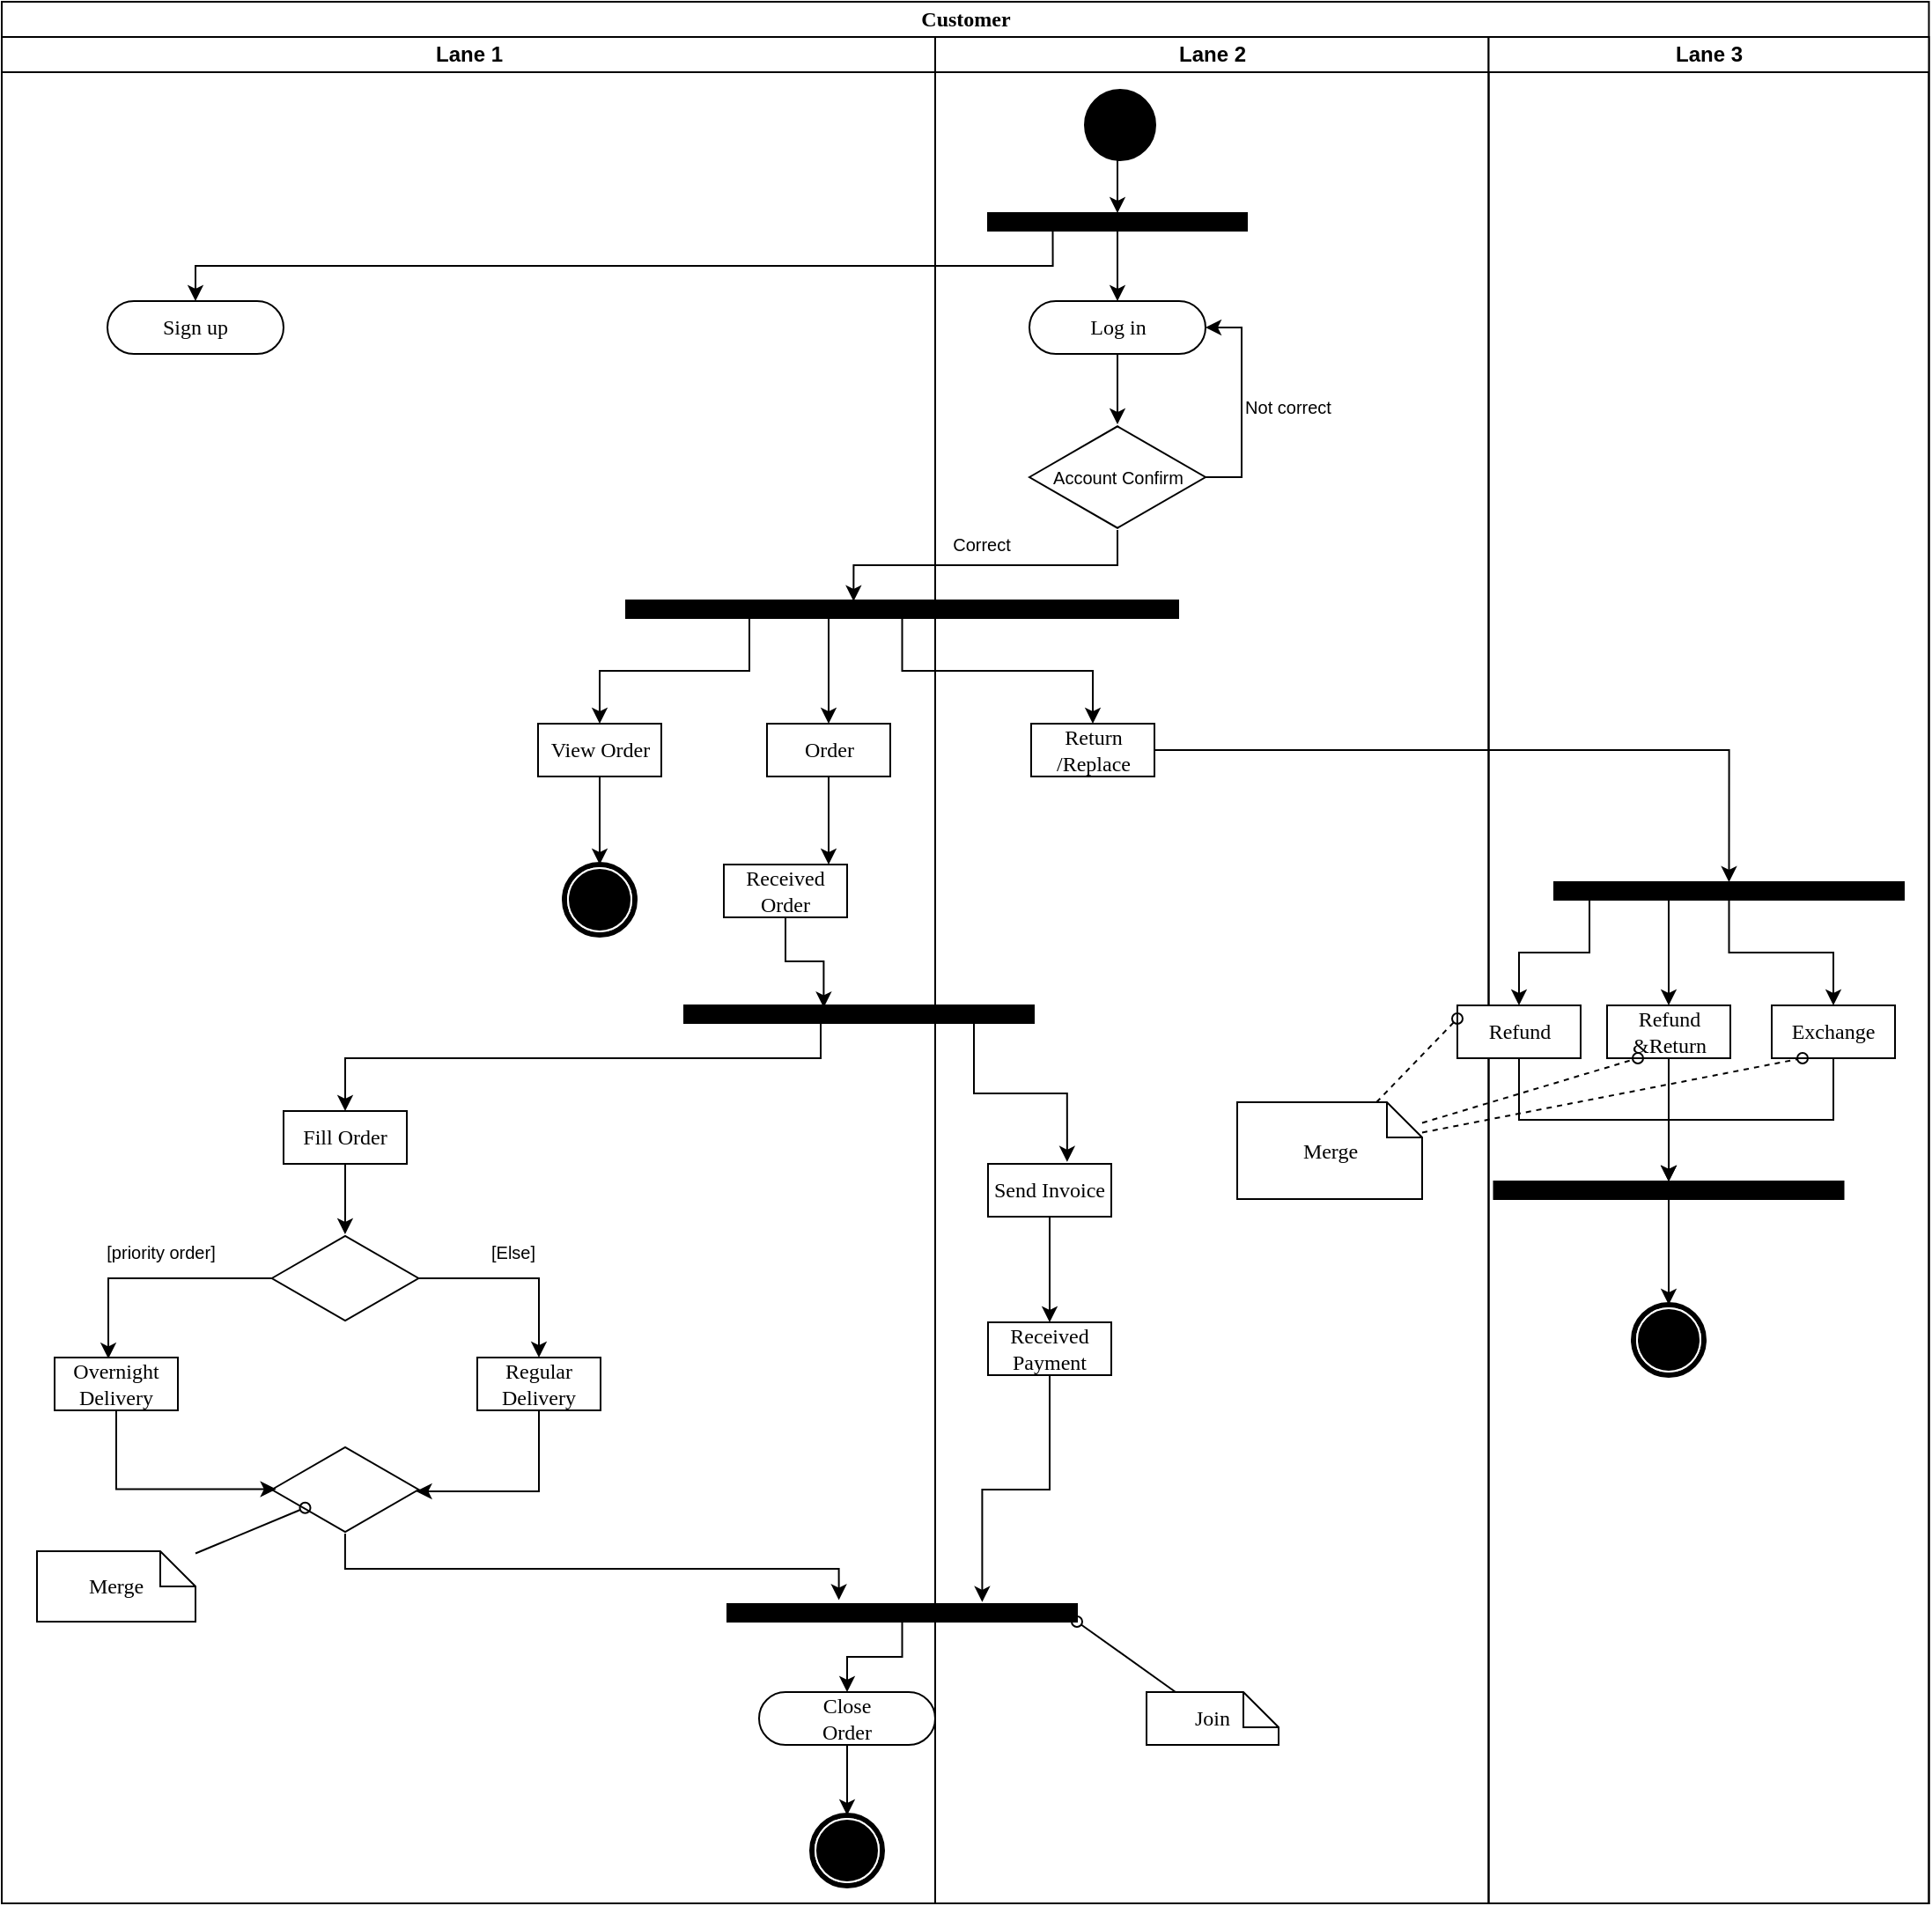 <mxfile version="20.8.16" type="device"><diagram name="Page-1" id="0783ab3e-0a74-02c8-0abd-f7b4e66b4bec"><mxGraphModel dx="1608" dy="1238" grid="1" gridSize="10" guides="1" tooltips="1" connect="1" arrows="1" fold="1" page="1" pageScale="1" pageWidth="850" pageHeight="1100" background="none" math="0" shadow="0"><root><mxCell id="0"/><mxCell id="1" parent="0"/><mxCell id="1c1d494c118603dd-1" value="Customer" style="swimlane;html=1;childLayout=stackLayout;startSize=20;rounded=0;shadow=0;comic=0;labelBackgroundColor=none;strokeWidth=1;fontFamily=Verdana;fontSize=12;align=center;" parent="1" vertex="1"><mxGeometry x="80" y="20" width="1094.25" height="1080" as="geometry"/></mxCell><mxCell id="1c1d494c118603dd-2" value="Lane 1" style="swimlane;html=1;startSize=20;" parent="1c1d494c118603dd-1" vertex="1"><mxGeometry y="20" width="530" height="1060" as="geometry"/></mxCell><mxCell id="JBbkvgNhzwLRMHrtA31k-7" value="Sign up" style="rounded=1;whiteSpace=wrap;html=1;shadow=0;comic=0;labelBackgroundColor=none;strokeWidth=1;fontFamily=Verdana;fontSize=12;align=center;arcSize=50;" vertex="1" parent="1c1d494c118603dd-2"><mxGeometry x="60" y="150" width="100" height="30" as="geometry"/></mxCell><mxCell id="JBbkvgNhzwLRMHrtA31k-56" value="Received Order" style="rounded=0;whiteSpace=wrap;html=1;shadow=0;comic=0;labelBackgroundColor=none;strokeWidth=1;fontFamily=Verdana;fontSize=12;align=center;arcSize=50;" vertex="1" parent="1c1d494c118603dd-2"><mxGeometry x="410" y="470" width="70" height="30" as="geometry"/></mxCell><mxCell id="JBbkvgNhzwLRMHrtA31k-64" style="edgeStyle=orthogonalEdgeStyle;rounded=0;orthogonalLoop=1;jettySize=auto;html=1;fontSize=10;endArrow=classic;endFill=1;" edge="1" parent="1c1d494c118603dd-2" source="JBbkvgNhzwLRMHrtA31k-59" target="JBbkvgNhzwLRMHrtA31k-63"><mxGeometry relative="1" as="geometry"/></mxCell><mxCell id="JBbkvgNhzwLRMHrtA31k-59" value="Fill Order" style="rounded=0;whiteSpace=wrap;html=1;shadow=0;comic=0;labelBackgroundColor=none;strokeWidth=1;fontFamily=Verdana;fontSize=12;align=center;arcSize=50;" vertex="1" parent="1c1d494c118603dd-2"><mxGeometry x="160" y="610" width="70" height="30" as="geometry"/></mxCell><mxCell id="JBbkvgNhzwLRMHrtA31k-68" value="[Else]" style="edgeStyle=orthogonalEdgeStyle;rounded=0;orthogonalLoop=1;jettySize=auto;html=1;entryX=0.5;entryY=0;entryDx=0;entryDy=0;fontSize=10;endArrow=classic;endFill=1;" edge="1" parent="1c1d494c118603dd-2" source="JBbkvgNhzwLRMHrtA31k-63" target="JBbkvgNhzwLRMHrtA31k-67"><mxGeometry x="-0.059" y="15" relative="1" as="geometry"><mxPoint as="offset"/></mxGeometry></mxCell><mxCell id="JBbkvgNhzwLRMHrtA31k-69" value="[priority order]" style="edgeStyle=orthogonalEdgeStyle;rounded=0;orthogonalLoop=1;jettySize=auto;html=1;entryX=0.436;entryY=0.022;entryDx=0;entryDy=0;entryPerimeter=0;fontSize=10;endArrow=classic;endFill=1;" edge="1" parent="1c1d494c118603dd-2" source="JBbkvgNhzwLRMHrtA31k-63" target="JBbkvgNhzwLRMHrtA31k-66"><mxGeometry x="-0.085" y="-15" relative="1" as="geometry"><mxPoint as="offset"/></mxGeometry></mxCell><mxCell id="JBbkvgNhzwLRMHrtA31k-63" value="" style="html=1;whiteSpace=wrap;aspect=fixed;shape=isoRectangle;fontSize=10;" vertex="1" parent="1c1d494c118603dd-2"><mxGeometry x="153.34" y="680" width="83.33" height="50" as="geometry"/></mxCell><mxCell id="JBbkvgNhzwLRMHrtA31k-65" value="" style="html=1;whiteSpace=wrap;aspect=fixed;shape=isoRectangle;fontSize=10;" vertex="1" parent="1c1d494c118603dd-2"><mxGeometry x="153.34" y="800" width="83.33" height="50" as="geometry"/></mxCell><mxCell id="JBbkvgNhzwLRMHrtA31k-71" style="edgeStyle=orthogonalEdgeStyle;rounded=0;orthogonalLoop=1;jettySize=auto;html=1;entryX=0.03;entryY=0.495;entryDx=0;entryDy=0;entryPerimeter=0;fontSize=10;endArrow=classic;endFill=1;" edge="1" parent="1c1d494c118603dd-2" source="JBbkvgNhzwLRMHrtA31k-66" target="JBbkvgNhzwLRMHrtA31k-65"><mxGeometry relative="1" as="geometry"><Array as="points"><mxPoint x="65" y="825"/></Array></mxGeometry></mxCell><mxCell id="JBbkvgNhzwLRMHrtA31k-66" value="Overnight&lt;br&gt;Delivery" style="rounded=0;whiteSpace=wrap;html=1;shadow=0;comic=0;labelBackgroundColor=none;strokeWidth=1;fontFamily=Verdana;fontSize=12;align=center;arcSize=50;" vertex="1" parent="1c1d494c118603dd-2"><mxGeometry x="30" y="750" width="70" height="30" as="geometry"/></mxCell><mxCell id="JBbkvgNhzwLRMHrtA31k-70" style="edgeStyle=orthogonalEdgeStyle;rounded=0;orthogonalLoop=1;jettySize=auto;html=1;entryX=0.983;entryY=0.519;entryDx=0;entryDy=0;entryPerimeter=0;fontSize=10;endArrow=classic;endFill=1;" edge="1" parent="1c1d494c118603dd-2" source="JBbkvgNhzwLRMHrtA31k-67" target="JBbkvgNhzwLRMHrtA31k-65"><mxGeometry relative="1" as="geometry"><Array as="points"><mxPoint x="305" y="826"/></Array></mxGeometry></mxCell><mxCell id="JBbkvgNhzwLRMHrtA31k-67" value="Regular&lt;br&gt;Delivery" style="rounded=0;whiteSpace=wrap;html=1;shadow=0;comic=0;labelBackgroundColor=none;strokeWidth=1;fontFamily=Verdana;fontSize=12;align=center;arcSize=50;" vertex="1" parent="1c1d494c118603dd-2"><mxGeometry x="270" y="750" width="70" height="30" as="geometry"/></mxCell><mxCell id="JBbkvgNhzwLRMHrtA31k-73" style="rounded=0;orthogonalLoop=1;jettySize=auto;html=1;entryX=0.227;entryY=0.707;entryDx=0;entryDy=0;entryPerimeter=0;fontSize=10;endArrow=oval;endFill=0;" edge="1" parent="1c1d494c118603dd-2" source="JBbkvgNhzwLRMHrtA31k-72" target="JBbkvgNhzwLRMHrtA31k-65"><mxGeometry relative="1" as="geometry"/></mxCell><mxCell id="JBbkvgNhzwLRMHrtA31k-72" value="Merge" style="shape=note;whiteSpace=wrap;html=1;rounded=0;shadow=0;comic=0;labelBackgroundColor=none;strokeWidth=1;fontFamily=Verdana;fontSize=12;align=center;size=20;" vertex="1" parent="1c1d494c118603dd-2"><mxGeometry x="20" y="860" width="90" height="40" as="geometry"/></mxCell><mxCell id="JBbkvgNhzwLRMHrtA31k-89" style="edgeStyle=orthogonalEdgeStyle;rounded=0;orthogonalLoop=1;jettySize=auto;html=1;entryX=0.5;entryY=0;entryDx=0;entryDy=0;fontSize=10;endArrow=classic;endFill=1;" edge="1" parent="1c1d494c118603dd-2" source="JBbkvgNhzwLRMHrtA31k-86" target="JBbkvgNhzwLRMHrtA31k-88"><mxGeometry relative="1" as="geometry"/></mxCell><mxCell id="JBbkvgNhzwLRMHrtA31k-86" value="Close&lt;br&gt;Order" style="rounded=1;whiteSpace=wrap;html=1;shadow=0;comic=0;labelBackgroundColor=none;strokeWidth=1;fontFamily=Verdana;fontSize=12;align=center;arcSize=50;" vertex="1" parent="1c1d494c118603dd-2"><mxGeometry x="430" y="940" width="100" height="30" as="geometry"/></mxCell><mxCell id="JBbkvgNhzwLRMHrtA31k-88" value="" style="shape=mxgraph.bpmn.shape;html=1;verticalLabelPosition=bottom;labelBackgroundColor=#ffffff;verticalAlign=top;perimeter=ellipsePerimeter;outline=end;symbol=terminate;rounded=0;shadow=0;comic=0;strokeWidth=1;fontFamily=Verdana;fontSize=12;align=center;" vertex="1" parent="1c1d494c118603dd-2"><mxGeometry x="460" y="1010" width="40" height="40" as="geometry"/></mxCell><mxCell id="JBbkvgNhzwLRMHrtA31k-11" style="edgeStyle=orthogonalEdgeStyle;rounded=0;orthogonalLoop=1;jettySize=auto;html=1;exitX=0.25;exitY=1;exitDx=0;exitDy=0;entryX=0.5;entryY=0;entryDx=0;entryDy=0;endArrow=classic;endFill=1;" edge="1" parent="1c1d494c118603dd-1" source="60571a20871a0731-3" target="JBbkvgNhzwLRMHrtA31k-7"><mxGeometry relative="1" as="geometry"/></mxCell><mxCell id="JBbkvgNhzwLRMHrtA31k-33" style="edgeStyle=orthogonalEdgeStyle;rounded=0;orthogonalLoop=1;jettySize=auto;html=1;entryX=0.5;entryY=0;entryDx=0;entryDy=0;fontSize=10;endArrow=classic;endFill=1;" edge="1" parent="1c1d494c118603dd-1" source="JBbkvgNhzwLRMHrtA31k-24" target="JBbkvgNhzwLRMHrtA31k-32"><mxGeometry relative="1" as="geometry"/></mxCell><mxCell id="1c1d494c118603dd-3" value="Lane 2" style="swimlane;html=1;startSize=20;" parent="1c1d494c118603dd-1" vertex="1"><mxGeometry x="530" y="20" width="314.25" height="1060" as="geometry"/></mxCell><mxCell id="JBbkvgNhzwLRMHrtA31k-9" style="edgeStyle=orthogonalEdgeStyle;rounded=0;orthogonalLoop=1;jettySize=auto;html=1;entryX=0.5;entryY=0;entryDx=0;entryDy=0;endArrow=classic;endFill=1;" edge="1" parent="1c1d494c118603dd-3" source="60571a20871a0731-3" target="JBbkvgNhzwLRMHrtA31k-6"><mxGeometry relative="1" as="geometry"/></mxCell><mxCell id="60571a20871a0731-3" value="" style="whiteSpace=wrap;html=1;rounded=0;shadow=0;comic=0;labelBackgroundColor=none;strokeWidth=1;fillColor=#000000;fontFamily=Verdana;fontSize=12;align=center;rotation=0;" parent="1c1d494c118603dd-3" vertex="1"><mxGeometry x="30" y="100" width="147" height="10" as="geometry"/></mxCell><mxCell id="JBbkvgNhzwLRMHrtA31k-5" style="edgeStyle=orthogonalEdgeStyle;rounded=0;orthogonalLoop=1;jettySize=auto;html=1;exitX=0.5;exitY=1;exitDx=0;exitDy=0;entryX=0.5;entryY=0;entryDx=0;entryDy=0;" edge="1" parent="1c1d494c118603dd-3" source="60571a20871a0731-4" target="60571a20871a0731-3"><mxGeometry relative="1" as="geometry"/></mxCell><mxCell id="60571a20871a0731-4" value="" style="ellipse;whiteSpace=wrap;html=1;rounded=0;shadow=0;comic=0;labelBackgroundColor=none;strokeWidth=1;fillColor=#000000;fontFamily=Verdana;fontSize=12;align=center;" parent="1c1d494c118603dd-3" vertex="1"><mxGeometry x="85" y="30" width="40" height="40" as="geometry"/></mxCell><mxCell id="JBbkvgNhzwLRMHrtA31k-16" style="edgeStyle=orthogonalEdgeStyle;rounded=0;orthogonalLoop=1;jettySize=auto;html=1;exitX=0.5;exitY=1;exitDx=0;exitDy=0;endArrow=classic;endFill=1;" edge="1" parent="1c1d494c118603dd-3" source="JBbkvgNhzwLRMHrtA31k-6" target="JBbkvgNhzwLRMHrtA31k-14"><mxGeometry relative="1" as="geometry"/></mxCell><mxCell id="JBbkvgNhzwLRMHrtA31k-6" value="Log in" style="rounded=1;whiteSpace=wrap;html=1;shadow=0;comic=0;labelBackgroundColor=none;strokeWidth=1;fontFamily=Verdana;fontSize=12;align=center;arcSize=50;" vertex="1" parent="1c1d494c118603dd-3"><mxGeometry x="53.5" y="150" width="100" height="30" as="geometry"/></mxCell><mxCell id="JBbkvgNhzwLRMHrtA31k-17" value="Not correct" style="edgeStyle=orthogonalEdgeStyle;rounded=0;orthogonalLoop=1;jettySize=auto;html=1;entryX=1;entryY=0.5;entryDx=0;entryDy=0;fontSize=10;endArrow=classic;endFill=1;" edge="1" parent="1c1d494c118603dd-3" source="JBbkvgNhzwLRMHrtA31k-14" target="JBbkvgNhzwLRMHrtA31k-6"><mxGeometry x="-0.04" y="-26" relative="1" as="geometry"><Array as="points"><mxPoint x="174" y="250"/><mxPoint x="174" y="165"/></Array><mxPoint as="offset"/></mxGeometry></mxCell><mxCell id="JBbkvgNhzwLRMHrtA31k-14" value="&lt;font style=&quot;font-size: 10px;&quot;&gt;Account Confirm&lt;/font&gt;" style="html=1;whiteSpace=wrap;aspect=fixed;shape=isoRectangle;" vertex="1" parent="1c1d494c118603dd-3"><mxGeometry x="53.5" y="220" width="100" height="60" as="geometry"/></mxCell><mxCell id="JBbkvgNhzwLRMHrtA31k-18" value="" style="whiteSpace=wrap;html=1;rounded=0;shadow=0;comic=0;labelBackgroundColor=none;strokeWidth=1;fillColor=#000000;fontFamily=Verdana;fontSize=12;align=center;rotation=0;" vertex="1" parent="1c1d494c118603dd-3"><mxGeometry x="-175.5" y="320" width="313.5" height="10" as="geometry"/></mxCell><mxCell id="JBbkvgNhzwLRMHrtA31k-19" style="edgeStyle=orthogonalEdgeStyle;rounded=0;orthogonalLoop=1;jettySize=auto;html=1;entryX=0.412;entryY=0.05;entryDx=0;entryDy=0;entryPerimeter=0;fontSize=10;endArrow=classic;endFill=1;" edge="1" parent="1c1d494c118603dd-3" source="JBbkvgNhzwLRMHrtA31k-14" target="JBbkvgNhzwLRMHrtA31k-18"><mxGeometry relative="1" as="geometry"/></mxCell><mxCell id="JBbkvgNhzwLRMHrtA31k-21" value="Correct" style="edgeLabel;html=1;align=center;verticalAlign=middle;resizable=0;points=[];fontSize=10;" vertex="1" connectable="0" parent="JBbkvgNhzwLRMHrtA31k-19"><mxGeometry x="-0.013" y="-2" relative="1" as="geometry"><mxPoint x="-4" y="-10" as="offset"/></mxGeometry></mxCell><mxCell id="JBbkvgNhzwLRMHrtA31k-22" value="View Order" style="rounded=0;whiteSpace=wrap;html=1;shadow=0;comic=0;labelBackgroundColor=none;strokeWidth=1;fontFamily=Verdana;fontSize=12;align=center;arcSize=50;" vertex="1" parent="1c1d494c118603dd-3"><mxGeometry x="-225.5" y="390" width="70" height="30" as="geometry"/></mxCell><mxCell id="JBbkvgNhzwLRMHrtA31k-25" style="edgeStyle=orthogonalEdgeStyle;rounded=0;orthogonalLoop=1;jettySize=auto;html=1;entryX=0.5;entryY=0;entryDx=0;entryDy=0;fontSize=10;endArrow=classic;endFill=1;" edge="1" parent="1c1d494c118603dd-3" source="JBbkvgNhzwLRMHrtA31k-18" target="JBbkvgNhzwLRMHrtA31k-22"><mxGeometry relative="1" as="geometry"><Array as="points"><mxPoint x="-105.5" y="360"/><mxPoint x="-190.5" y="360"/></Array></mxGeometry></mxCell><mxCell id="JBbkvgNhzwLRMHrtA31k-23" value="Order" style="rounded=0;whiteSpace=wrap;html=1;shadow=0;comic=0;labelBackgroundColor=none;strokeWidth=1;fontFamily=Verdana;fontSize=12;align=center;arcSize=50;" vertex="1" parent="1c1d494c118603dd-3"><mxGeometry x="-95.5" y="390" width="70" height="30" as="geometry"/></mxCell><mxCell id="JBbkvgNhzwLRMHrtA31k-26" style="edgeStyle=orthogonalEdgeStyle;rounded=0;orthogonalLoop=1;jettySize=auto;html=1;entryX=0.5;entryY=0;entryDx=0;entryDy=0;fontSize=10;endArrow=classic;endFill=1;" edge="1" parent="1c1d494c118603dd-3" source="JBbkvgNhzwLRMHrtA31k-18" target="JBbkvgNhzwLRMHrtA31k-23"><mxGeometry relative="1" as="geometry"><Array as="points"><mxPoint x="-60.5" y="350"/><mxPoint x="-60.5" y="350"/></Array></mxGeometry></mxCell><mxCell id="JBbkvgNhzwLRMHrtA31k-24" value="Return&lt;br&gt;/Replace" style="rounded=0;whiteSpace=wrap;html=1;shadow=0;comic=0;labelBackgroundColor=none;strokeWidth=1;fontFamily=Verdana;fontSize=12;align=center;arcSize=50;" vertex="1" parent="1c1d494c118603dd-3"><mxGeometry x="54.5" y="390" width="70" height="30" as="geometry"/></mxCell><mxCell id="JBbkvgNhzwLRMHrtA31k-27" style="edgeStyle=orthogonalEdgeStyle;rounded=0;orthogonalLoop=1;jettySize=auto;html=1;entryX=0.5;entryY=0;entryDx=0;entryDy=0;fontSize=10;endArrow=classic;endFill=1;" edge="1" parent="1c1d494c118603dd-3" source="JBbkvgNhzwLRMHrtA31k-18" target="JBbkvgNhzwLRMHrtA31k-24"><mxGeometry relative="1" as="geometry"/></mxCell><mxCell id="JBbkvgNhzwLRMHrtA31k-28" value="" style="shape=mxgraph.bpmn.shape;html=1;verticalLabelPosition=bottom;labelBackgroundColor=#ffffff;verticalAlign=top;perimeter=ellipsePerimeter;outline=end;symbol=terminate;rounded=0;shadow=0;comic=0;strokeWidth=1;fontFamily=Verdana;fontSize=12;align=center;" vertex="1" parent="1c1d494c118603dd-3"><mxGeometry x="-210.5" y="470" width="40" height="40" as="geometry"/></mxCell><mxCell id="JBbkvgNhzwLRMHrtA31k-29" style="edgeStyle=orthogonalEdgeStyle;rounded=0;orthogonalLoop=1;jettySize=auto;html=1;entryX=0.5;entryY=0;entryDx=0;entryDy=0;fontSize=10;endArrow=classic;endFill=1;" edge="1" parent="1c1d494c118603dd-3" source="JBbkvgNhzwLRMHrtA31k-22" target="JBbkvgNhzwLRMHrtA31k-28"><mxGeometry relative="1" as="geometry"/></mxCell><mxCell id="JBbkvgNhzwLRMHrtA31k-31" style="edgeStyle=orthogonalEdgeStyle;rounded=0;orthogonalLoop=1;jettySize=auto;html=1;entryX=0.5;entryY=0;entryDx=0;entryDy=0;fontSize=10;endArrow=classic;endFill=1;" edge="1" parent="1c1d494c118603dd-3" source="JBbkvgNhzwLRMHrtA31k-23"><mxGeometry relative="1" as="geometry"><mxPoint x="-60.5" y="470.0" as="targetPoint"/></mxGeometry></mxCell><mxCell id="JBbkvgNhzwLRMHrtA31k-77" style="edgeStyle=orthogonalEdgeStyle;rounded=0;orthogonalLoop=1;jettySize=auto;html=1;entryX=0.642;entryY=-0.037;entryDx=0;entryDy=0;entryPerimeter=0;fontSize=10;endArrow=classic;endFill=1;" edge="1" parent="1c1d494c118603dd-3" source="JBbkvgNhzwLRMHrtA31k-57" target="JBbkvgNhzwLRMHrtA31k-61"><mxGeometry relative="1" as="geometry"><Array as="points"><mxPoint x="22" y="600"/><mxPoint x="75" y="600"/></Array></mxGeometry></mxCell><mxCell id="JBbkvgNhzwLRMHrtA31k-57" value="" style="whiteSpace=wrap;html=1;rounded=0;shadow=0;comic=0;labelBackgroundColor=none;strokeWidth=1;fillColor=#000000;fontFamily=Verdana;fontSize=12;align=center;rotation=0;" vertex="1" parent="1c1d494c118603dd-3"><mxGeometry x="-142.5" y="550" width="198.5" height="10" as="geometry"/></mxCell><mxCell id="JBbkvgNhzwLRMHrtA31k-81" style="edgeStyle=orthogonalEdgeStyle;rounded=0;orthogonalLoop=1;jettySize=auto;html=1;entryX=0.5;entryY=0;entryDx=0;entryDy=0;fontSize=10;endArrow=classic;endFill=1;" edge="1" parent="1c1d494c118603dd-3" source="JBbkvgNhzwLRMHrtA31k-61" target="JBbkvgNhzwLRMHrtA31k-80"><mxGeometry relative="1" as="geometry"/></mxCell><mxCell id="JBbkvgNhzwLRMHrtA31k-61" value="Send Invoice" style="rounded=0;whiteSpace=wrap;html=1;shadow=0;comic=0;labelBackgroundColor=none;strokeWidth=1;fontFamily=Verdana;fontSize=12;align=center;arcSize=50;" vertex="1" parent="1c1d494c118603dd-3"><mxGeometry x="30" y="640" width="70" height="30" as="geometry"/></mxCell><mxCell id="JBbkvgNhzwLRMHrtA31k-74" value="" style="whiteSpace=wrap;html=1;rounded=0;shadow=0;comic=0;labelBackgroundColor=none;strokeWidth=1;fillColor=#000000;fontFamily=Verdana;fontSize=12;align=center;rotation=0;" vertex="1" parent="1c1d494c118603dd-3"><mxGeometry x="-118" y="890" width="198.5" height="10" as="geometry"/></mxCell><mxCell id="JBbkvgNhzwLRMHrtA31k-82" style="edgeStyle=orthogonalEdgeStyle;rounded=0;orthogonalLoop=1;jettySize=auto;html=1;entryX=0.729;entryY=-0.112;entryDx=0;entryDy=0;entryPerimeter=0;fontSize=10;endArrow=classic;endFill=1;" edge="1" parent="1c1d494c118603dd-3" source="JBbkvgNhzwLRMHrtA31k-80" target="JBbkvgNhzwLRMHrtA31k-74"><mxGeometry relative="1" as="geometry"/></mxCell><mxCell id="JBbkvgNhzwLRMHrtA31k-80" value="Received&lt;br&gt;Payment" style="rounded=0;whiteSpace=wrap;html=1;shadow=0;comic=0;labelBackgroundColor=none;strokeWidth=1;fontFamily=Verdana;fontSize=12;align=center;arcSize=50;" vertex="1" parent="1c1d494c118603dd-3"><mxGeometry x="30" y="730" width="70" height="30" as="geometry"/></mxCell><mxCell id="JBbkvgNhzwLRMHrtA31k-85" style="rounded=0;orthogonalLoop=1;jettySize=auto;html=1;entryX=1;entryY=1;entryDx=0;entryDy=0;fontSize=10;endArrow=oval;endFill=0;" edge="1" parent="1c1d494c118603dd-3" source="JBbkvgNhzwLRMHrtA31k-83" target="JBbkvgNhzwLRMHrtA31k-74"><mxGeometry relative="1" as="geometry"/></mxCell><mxCell id="JBbkvgNhzwLRMHrtA31k-83" value="Join" style="shape=note;whiteSpace=wrap;html=1;rounded=0;shadow=0;comic=0;labelBackgroundColor=none;strokeWidth=1;fontFamily=Verdana;fontSize=12;align=center;size=20;" vertex="1" parent="1c1d494c118603dd-3"><mxGeometry x="120" y="940" width="75" height="30" as="geometry"/></mxCell><mxCell id="1c1d494c118603dd-4" value="Lane 3" style="swimlane;html=1;startSize=20;" parent="1c1d494c118603dd-1" vertex="1"><mxGeometry x="844.25" y="20" width="250" height="1060" as="geometry"/></mxCell><mxCell id="JBbkvgNhzwLRMHrtA31k-32" value="" style="whiteSpace=wrap;html=1;rounded=0;shadow=0;comic=0;labelBackgroundColor=none;strokeWidth=1;fillColor=#000000;fontFamily=Verdana;fontSize=12;align=center;rotation=0;" vertex="1" parent="1c1d494c118603dd-4"><mxGeometry x="37.25" y="480" width="198.5" height="10" as="geometry"/></mxCell><mxCell id="JBbkvgNhzwLRMHrtA31k-34" value="Refund" style="rounded=0;whiteSpace=wrap;html=1;shadow=0;comic=0;labelBackgroundColor=none;strokeWidth=1;fontFamily=Verdana;fontSize=12;align=center;arcSize=50;" vertex="1" parent="1c1d494c118603dd-4"><mxGeometry x="-17.75" y="550" width="70" height="30" as="geometry"/></mxCell><mxCell id="JBbkvgNhzwLRMHrtA31k-37" style="edgeStyle=orthogonalEdgeStyle;rounded=0;orthogonalLoop=1;jettySize=auto;html=1;entryX=0.5;entryY=0;entryDx=0;entryDy=0;fontSize=10;endArrow=classic;endFill=1;" edge="1" parent="1c1d494c118603dd-4" source="JBbkvgNhzwLRMHrtA31k-32" target="JBbkvgNhzwLRMHrtA31k-34"><mxGeometry relative="1" as="geometry"><Array as="points"><mxPoint x="57.25" y="520"/><mxPoint x="17.25" y="520"/></Array></mxGeometry></mxCell><mxCell id="JBbkvgNhzwLRMHrtA31k-36" value="Exchange" style="rounded=0;whiteSpace=wrap;html=1;shadow=0;comic=0;labelBackgroundColor=none;strokeWidth=1;fontFamily=Verdana;fontSize=12;align=center;arcSize=50;" vertex="1" parent="1c1d494c118603dd-4"><mxGeometry x="160.75" y="550" width="70" height="30" as="geometry"/></mxCell><mxCell id="JBbkvgNhzwLRMHrtA31k-39" style="edgeStyle=orthogonalEdgeStyle;rounded=0;orthogonalLoop=1;jettySize=auto;html=1;entryX=0.5;entryY=0;entryDx=0;entryDy=0;fontSize=10;endArrow=classic;endFill=1;" edge="1" parent="1c1d494c118603dd-4" source="JBbkvgNhzwLRMHrtA31k-32" target="JBbkvgNhzwLRMHrtA31k-36"><mxGeometry relative="1" as="geometry"/></mxCell><mxCell id="JBbkvgNhzwLRMHrtA31k-35" value="Refund&lt;br&gt;&amp;amp;Return" style="rounded=0;whiteSpace=wrap;html=1;shadow=0;comic=0;labelBackgroundColor=none;strokeWidth=1;fontFamily=Verdana;fontSize=12;align=center;arcSize=50;" vertex="1" parent="1c1d494c118603dd-4"><mxGeometry x="67.25" y="550" width="70" height="30" as="geometry"/></mxCell><mxCell id="JBbkvgNhzwLRMHrtA31k-38" style="edgeStyle=orthogonalEdgeStyle;rounded=0;orthogonalLoop=1;jettySize=auto;html=1;entryX=0.5;entryY=0;entryDx=0;entryDy=0;fontSize=10;endArrow=classic;endFill=1;" edge="1" parent="1c1d494c118603dd-4" source="JBbkvgNhzwLRMHrtA31k-32" target="JBbkvgNhzwLRMHrtA31k-35"><mxGeometry relative="1" as="geometry"><Array as="points"><mxPoint x="102.25" y="510"/><mxPoint x="102.25" y="510"/></Array></mxGeometry></mxCell><mxCell id="JBbkvgNhzwLRMHrtA31k-40" value="" style="whiteSpace=wrap;html=1;rounded=0;shadow=0;comic=0;labelBackgroundColor=none;strokeWidth=1;fillColor=#000000;fontFamily=Verdana;fontSize=12;align=center;rotation=0;" vertex="1" parent="1c1d494c118603dd-4"><mxGeometry x="3" y="650" width="198.5" height="10" as="geometry"/></mxCell><mxCell id="JBbkvgNhzwLRMHrtA31k-41" style="edgeStyle=orthogonalEdgeStyle;rounded=0;orthogonalLoop=1;jettySize=auto;html=1;fontSize=10;endArrow=classic;endFill=1;" edge="1" parent="1c1d494c118603dd-4" source="JBbkvgNhzwLRMHrtA31k-34" target="JBbkvgNhzwLRMHrtA31k-40"><mxGeometry relative="1" as="geometry"/></mxCell><mxCell id="JBbkvgNhzwLRMHrtA31k-43" style="edgeStyle=orthogonalEdgeStyle;rounded=0;orthogonalLoop=1;jettySize=auto;html=1;entryX=0.5;entryY=0;entryDx=0;entryDy=0;fontSize=10;endArrow=classic;endFill=1;" edge="1" parent="1c1d494c118603dd-4" source="JBbkvgNhzwLRMHrtA31k-36" target="JBbkvgNhzwLRMHrtA31k-40"><mxGeometry relative="1" as="geometry"/></mxCell><mxCell id="JBbkvgNhzwLRMHrtA31k-48" style="edgeStyle=orthogonalEdgeStyle;rounded=0;orthogonalLoop=1;jettySize=auto;html=1;exitX=0.5;exitY=0;exitDx=0;exitDy=0;exitPerimeter=0;entryX=0;entryY=0.5;entryDx=0;entryDy=0;fontSize=10;endArrow=classic;endFill=1;dashed=1;strokeColor=none;" edge="1" parent="1c1d494c118603dd-4" source="JBbkvgNhzwLRMHrtA31k-44" target="JBbkvgNhzwLRMHrtA31k-34"><mxGeometry relative="1" as="geometry"/></mxCell><mxCell id="JBbkvgNhzwLRMHrtA31k-50" style="rounded=0;orthogonalLoop=1;jettySize=auto;html=1;entryX=0;entryY=0.25;entryDx=0;entryDy=0;dashed=1;fontSize=10;endArrow=oval;endFill=0;" edge="1" parent="1c1d494c118603dd-4" source="JBbkvgNhzwLRMHrtA31k-44" target="JBbkvgNhzwLRMHrtA31k-34"><mxGeometry relative="1" as="geometry"/></mxCell><mxCell id="JBbkvgNhzwLRMHrtA31k-52" style="edgeStyle=none;rounded=0;orthogonalLoop=1;jettySize=auto;html=1;entryX=0.25;entryY=1;entryDx=0;entryDy=0;dashed=1;fontSize=10;endArrow=oval;endFill=0;" edge="1" parent="1c1d494c118603dd-4" source="JBbkvgNhzwLRMHrtA31k-44" target="JBbkvgNhzwLRMHrtA31k-35"><mxGeometry relative="1" as="geometry"/></mxCell><mxCell id="JBbkvgNhzwLRMHrtA31k-53" style="edgeStyle=none;rounded=0;orthogonalLoop=1;jettySize=auto;html=1;entryX=0.25;entryY=1;entryDx=0;entryDy=0;dashed=1;fontSize=10;endArrow=oval;endFill=0;" edge="1" parent="1c1d494c118603dd-4" source="JBbkvgNhzwLRMHrtA31k-44" target="JBbkvgNhzwLRMHrtA31k-36"><mxGeometry relative="1" as="geometry"/></mxCell><mxCell id="JBbkvgNhzwLRMHrtA31k-44" value="Merge" style="shape=note;whiteSpace=wrap;html=1;rounded=0;shadow=0;comic=0;labelBackgroundColor=none;strokeWidth=1;fontFamily=Verdana;fontSize=12;align=center;size=20;" vertex="1" parent="1c1d494c118603dd-4"><mxGeometry x="-142.75" y="605" width="105" height="55" as="geometry"/></mxCell><mxCell id="JBbkvgNhzwLRMHrtA31k-54" value="" style="shape=mxgraph.bpmn.shape;html=1;verticalLabelPosition=bottom;labelBackgroundColor=#ffffff;verticalAlign=top;perimeter=ellipsePerimeter;outline=end;symbol=terminate;rounded=0;shadow=0;comic=0;strokeWidth=1;fontFamily=Verdana;fontSize=12;align=center;" vertex="1" parent="1c1d494c118603dd-4"><mxGeometry x="82.25" y="720" width="40" height="40" as="geometry"/></mxCell><mxCell id="JBbkvgNhzwLRMHrtA31k-55" style="edgeStyle=none;rounded=0;orthogonalLoop=1;jettySize=auto;html=1;entryX=0.5;entryY=0;entryDx=0;entryDy=0;fontSize=10;endArrow=classic;endFill=1;" edge="1" parent="1c1d494c118603dd-4" source="JBbkvgNhzwLRMHrtA31k-40" target="JBbkvgNhzwLRMHrtA31k-54"><mxGeometry relative="1" as="geometry"/></mxCell><mxCell id="JBbkvgNhzwLRMHrtA31k-42" style="edgeStyle=orthogonalEdgeStyle;rounded=0;orthogonalLoop=1;jettySize=auto;html=1;fontSize=10;endArrow=classic;endFill=1;" edge="1" parent="1c1d494c118603dd-4" source="JBbkvgNhzwLRMHrtA31k-35"><mxGeometry relative="1" as="geometry"><mxPoint x="102.25" y="650" as="targetPoint"/></mxGeometry></mxCell><mxCell id="JBbkvgNhzwLRMHrtA31k-78" style="edgeStyle=orthogonalEdgeStyle;rounded=0;orthogonalLoop=1;jettySize=auto;html=1;entryX=0.5;entryY=0;entryDx=0;entryDy=0;fontSize=10;endArrow=classic;endFill=1;" edge="1" parent="1c1d494c118603dd-1" source="JBbkvgNhzwLRMHrtA31k-57" target="JBbkvgNhzwLRMHrtA31k-59"><mxGeometry relative="1" as="geometry"><Array as="points"><mxPoint x="465" y="600"/><mxPoint x="195" y="600"/></Array></mxGeometry></mxCell><mxCell id="JBbkvgNhzwLRMHrtA31k-79" style="edgeStyle=orthogonalEdgeStyle;rounded=0;orthogonalLoop=1;jettySize=auto;html=1;entryX=0.399;entryY=0.124;entryDx=0;entryDy=0;entryPerimeter=0;fontSize=10;endArrow=classic;endFill=1;" edge="1" parent="1c1d494c118603dd-1" source="JBbkvgNhzwLRMHrtA31k-56" target="JBbkvgNhzwLRMHrtA31k-57"><mxGeometry relative="1" as="geometry"/></mxCell><mxCell id="JBbkvgNhzwLRMHrtA31k-84" style="edgeStyle=orthogonalEdgeStyle;rounded=0;orthogonalLoop=1;jettySize=auto;html=1;entryX=0.319;entryY=-0.229;entryDx=0;entryDy=0;entryPerimeter=0;fontSize=10;endArrow=classic;endFill=1;" edge="1" parent="1c1d494c118603dd-1" source="JBbkvgNhzwLRMHrtA31k-65" target="JBbkvgNhzwLRMHrtA31k-74"><mxGeometry relative="1" as="geometry"><Array as="points"><mxPoint x="195" y="890"/><mxPoint x="475" y="890"/></Array></mxGeometry></mxCell><mxCell id="JBbkvgNhzwLRMHrtA31k-87" style="edgeStyle=orthogonalEdgeStyle;rounded=0;orthogonalLoop=1;jettySize=auto;html=1;entryX=0.5;entryY=0;entryDx=0;entryDy=0;fontSize=10;endArrow=classic;endFill=1;" edge="1" parent="1c1d494c118603dd-1" source="JBbkvgNhzwLRMHrtA31k-74" target="JBbkvgNhzwLRMHrtA31k-86"><mxGeometry relative="1" as="geometry"/></mxCell></root></mxGraphModel></diagram></mxfile>